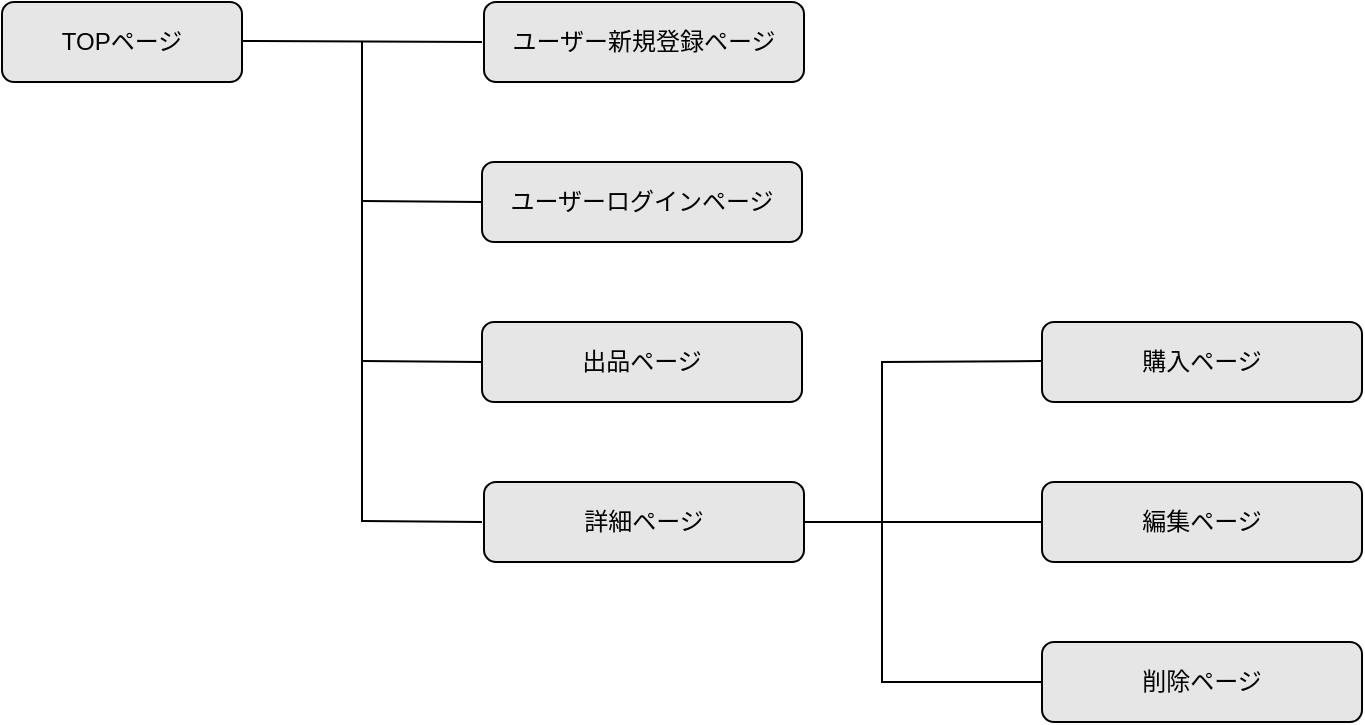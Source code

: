<mxfile>
    <diagram id="zBOH7K7UY7uvuZrDS7un" name="ページ2">
        <mxGraphModel dx="1006" dy="1684" grid="1" gridSize="10" guides="1" tooltips="1" connect="1" arrows="1" fold="1" page="1" pageScale="1" pageWidth="827" pageHeight="1169" math="0" shadow="0">
            <root>
                <mxCell id="0"/>
                <mxCell id="1" parent="0"/>
                <mxCell id="adPvtrPwodNyI6PU62iw-2" value="ユーザーログインページ" style="rounded=1;whiteSpace=wrap;html=1;fillColor=#E6E6E6;" parent="1" vertex="1">
                    <mxGeometry x="320" y="-920" width="160" height="40" as="geometry"/>
                </mxCell>
                <mxCell id="adPvtrPwodNyI6PU62iw-3" value="ユーザー新規登録ページ" style="rounded=1;whiteSpace=wrap;html=1;fillColor=#E6E6E6;" parent="1" vertex="1">
                    <mxGeometry x="321" y="-1000" width="160" height="40" as="geometry"/>
                </mxCell>
                <mxCell id="NoIGISIyWmOqk-d7F_BE-1" value="出品ページ" style="rounded=1;whiteSpace=wrap;html=1;fillColor=#E6E6E6;" parent="1" vertex="1">
                    <mxGeometry x="320" y="-840" width="160" height="40" as="geometry"/>
                </mxCell>
                <mxCell id="NoIGISIyWmOqk-d7F_BE-2" value="購入ページ" style="rounded=1;whiteSpace=wrap;html=1;fillColor=#E6E6E6;" parent="1" vertex="1">
                    <mxGeometry x="600" y="-840" width="160" height="40" as="geometry"/>
                </mxCell>
                <mxCell id="NoIGISIyWmOqk-d7F_BE-3" value="詳細ページ" style="rounded=1;whiteSpace=wrap;html=1;fillColor=#E6E6E6;" parent="1" vertex="1">
                    <mxGeometry x="321" y="-760" width="160" height="40" as="geometry"/>
                </mxCell>
                <mxCell id="NoIGISIyWmOqk-d7F_BE-4" value="削除ページ" style="rounded=1;whiteSpace=wrap;html=1;fillColor=#E6E6E6;" parent="1" vertex="1">
                    <mxGeometry x="600" y="-680" width="160" height="40" as="geometry"/>
                </mxCell>
                <mxCell id="NoIGISIyWmOqk-d7F_BE-5" value="編集ページ" style="rounded=1;whiteSpace=wrap;html=1;fillColor=#E6E6E6;" parent="1" vertex="1">
                    <mxGeometry x="600" y="-760" width="160" height="40" as="geometry"/>
                </mxCell>
                <mxCell id="NoIGISIyWmOqk-d7F_BE-7" value="TOPページ" style="rounded=1;whiteSpace=wrap;html=1;fillColor=#E6E6E6;" parent="1" vertex="1">
                    <mxGeometry x="80" y="-1000" width="120" height="40" as="geometry"/>
                </mxCell>
                <mxCell id="NoIGISIyWmOqk-d7F_BE-10" value="" style="endArrow=none;html=1;rounded=0;" parent="1" edge="1">
                    <mxGeometry relative="1" as="geometry">
                        <mxPoint x="200" y="-980.5" as="sourcePoint"/>
                        <mxPoint x="320" y="-980" as="targetPoint"/>
                    </mxGeometry>
                </mxCell>
                <mxCell id="NoIGISIyWmOqk-d7F_BE-11" value="" style="endArrow=none;html=1;rounded=0;" parent="1" edge="1">
                    <mxGeometry relative="1" as="geometry">
                        <mxPoint x="260" y="-980" as="sourcePoint"/>
                        <mxPoint x="260" y="-740" as="targetPoint"/>
                    </mxGeometry>
                </mxCell>
                <mxCell id="NoIGISIyWmOqk-d7F_BE-12" value="" style="endArrow=none;html=1;rounded=0;" parent="1" edge="1">
                    <mxGeometry relative="1" as="geometry">
                        <mxPoint x="260" y="-900.5" as="sourcePoint"/>
                        <mxPoint x="320" y="-900" as="targetPoint"/>
                    </mxGeometry>
                </mxCell>
                <mxCell id="NoIGISIyWmOqk-d7F_BE-13" value="" style="endArrow=none;html=1;rounded=0;" parent="1" edge="1">
                    <mxGeometry relative="1" as="geometry">
                        <mxPoint x="260" y="-820.5" as="sourcePoint"/>
                        <mxPoint x="320" y="-820" as="targetPoint"/>
                    </mxGeometry>
                </mxCell>
                <mxCell id="NoIGISIyWmOqk-d7F_BE-14" value="" style="endArrow=none;html=1;rounded=0;" parent="1" edge="1">
                    <mxGeometry relative="1" as="geometry">
                        <mxPoint x="260" y="-740.5" as="sourcePoint"/>
                        <mxPoint x="320" y="-740" as="targetPoint"/>
                    </mxGeometry>
                </mxCell>
                <mxCell id="NoIGISIyWmOqk-d7F_BE-16" value="" style="endArrow=none;html=1;rounded=0;entryX=0;entryY=0.5;entryDx=0;entryDy=0;" parent="1" target="NoIGISIyWmOqk-d7F_BE-5" edge="1">
                    <mxGeometry relative="1" as="geometry">
                        <mxPoint x="481" y="-740" as="sourcePoint"/>
                        <mxPoint x="541" y="-739.5" as="targetPoint"/>
                    </mxGeometry>
                </mxCell>
                <mxCell id="NoIGISIyWmOqk-d7F_BE-17" value="" style="endArrow=none;html=1;rounded=0;" parent="1" edge="1">
                    <mxGeometry relative="1" as="geometry">
                        <mxPoint x="520" y="-740" as="sourcePoint"/>
                        <mxPoint x="600" y="-820.5" as="targetPoint"/>
                        <Array as="points">
                            <mxPoint x="520" y="-820"/>
                        </Array>
                    </mxGeometry>
                </mxCell>
                <mxCell id="NoIGISIyWmOqk-d7F_BE-18" value="" style="endArrow=none;html=1;rounded=0;entryX=0;entryY=0.5;entryDx=0;entryDy=0;" parent="1" target="NoIGISIyWmOqk-d7F_BE-4" edge="1">
                    <mxGeometry relative="1" as="geometry">
                        <mxPoint x="520" y="-740" as="sourcePoint"/>
                        <mxPoint x="600" y="-740" as="targetPoint"/>
                        <Array as="points">
                            <mxPoint x="520" y="-660"/>
                        </Array>
                    </mxGeometry>
                </mxCell>
            </root>
        </mxGraphModel>
    </diagram>
</mxfile>